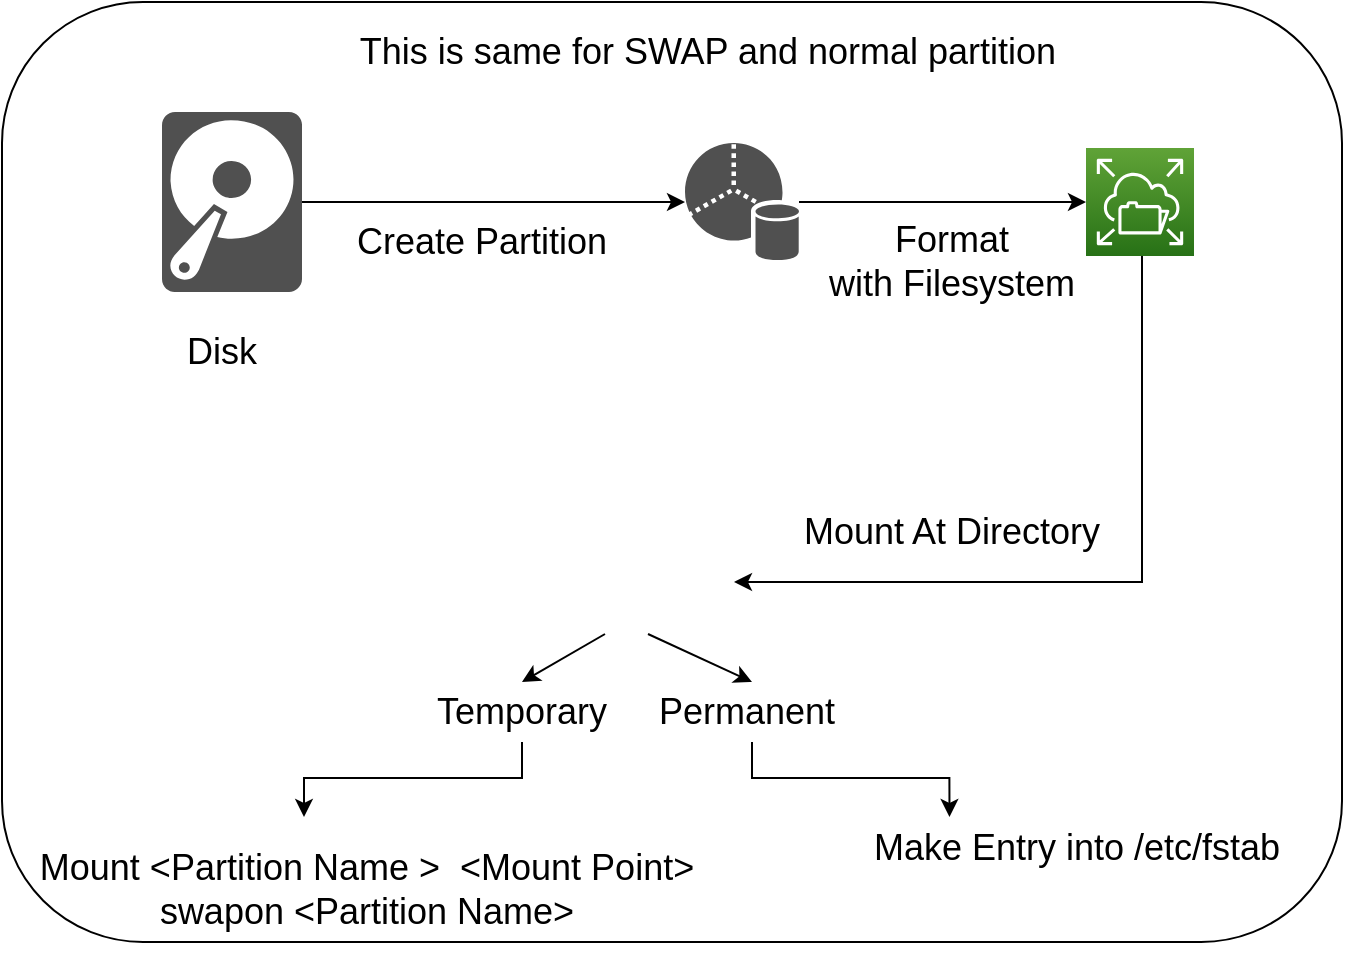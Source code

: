 <mxfile version="20.2.0" type="github" pages="5">
  <diagram id="EVU81i42gIE2PRELgSZP" name="Page-1">
    <mxGraphModel dx="1320" dy="516" grid="1" gridSize="10" guides="1" tooltips="1" connect="1" arrows="1" fold="1" page="1" pageScale="1" pageWidth="2336" pageHeight="1654" math="0" shadow="0">
      <root>
        <mxCell id="0" />
        <mxCell id="1" parent="0" />
        <mxCell id="AnX_v5GPL1VZFpe8ImGV-27" value="" style="rounded=1;whiteSpace=wrap;html=1;fontSize=18;" parent="1" vertex="1">
          <mxGeometry x="190" y="505" width="340" height="35" as="geometry" />
        </mxCell>
        <mxCell id="AnX_v5GPL1VZFpe8ImGV-1" value="" style="rounded=1;whiteSpace=wrap;html=1;" parent="1" vertex="1">
          <mxGeometry x="170" y="100" width="670" height="470" as="geometry" />
        </mxCell>
        <mxCell id="AnX_v5GPL1VZFpe8ImGV-6" style="edgeStyle=orthogonalEdgeStyle;rounded=0;orthogonalLoop=1;jettySize=auto;html=1;" parent="1" source="AnX_v5GPL1VZFpe8ImGV-3" target="AnX_v5GPL1VZFpe8ImGV-5" edge="1">
          <mxGeometry relative="1" as="geometry" />
        </mxCell>
        <mxCell id="AnX_v5GPL1VZFpe8ImGV-3" value="" style="sketch=0;pointerEvents=1;shadow=0;dashed=0;html=1;strokeColor=none;fillColor=#505050;labelPosition=center;verticalLabelPosition=bottom;verticalAlign=top;outlineConnect=0;align=center;shape=mxgraph.office.devices.hard_disk;" parent="1" vertex="1">
          <mxGeometry x="250" y="155" width="70" height="90" as="geometry" />
        </mxCell>
        <mxCell id="AnX_v5GPL1VZFpe8ImGV-4" value="&lt;font style=&quot;font-size: 18px;&quot;&gt;Disk&lt;/font&gt;" style="text;html=1;strokeColor=none;fillColor=none;align=center;verticalAlign=middle;whiteSpace=wrap;rounded=0;" parent="1" vertex="1">
          <mxGeometry x="250" y="260" width="60" height="30" as="geometry" />
        </mxCell>
        <mxCell id="AnX_v5GPL1VZFpe8ImGV-11" style="edgeStyle=orthogonalEdgeStyle;rounded=0;orthogonalLoop=1;jettySize=auto;html=1;fontSize=18;" parent="1" source="AnX_v5GPL1VZFpe8ImGV-5" target="AnX_v5GPL1VZFpe8ImGV-10" edge="1">
          <mxGeometry relative="1" as="geometry" />
        </mxCell>
        <mxCell id="AnX_v5GPL1VZFpe8ImGV-5" value="" style="sketch=0;shadow=0;dashed=0;html=1;strokeColor=none;fillColor=#505050;labelPosition=center;verticalLabelPosition=bottom;verticalAlign=top;outlineConnect=0;align=center;shape=mxgraph.office.databases.database_partition_3;" parent="1" vertex="1">
          <mxGeometry x="511.5" y="170.5" width="57" height="59" as="geometry" />
        </mxCell>
        <mxCell id="AnX_v5GPL1VZFpe8ImGV-18" style="edgeStyle=orthogonalEdgeStyle;rounded=0;orthogonalLoop=1;jettySize=auto;html=1;fontSize=18;" parent="1" source="AnX_v5GPL1VZFpe8ImGV-10" target="AnX_v5GPL1VZFpe8ImGV-17" edge="1">
          <mxGeometry relative="1" as="geometry">
            <Array as="points">
              <mxPoint x="740" y="390" />
            </Array>
          </mxGeometry>
        </mxCell>
        <mxCell id="AnX_v5GPL1VZFpe8ImGV-10" value="" style="sketch=0;points=[[0,0,0],[0.25,0,0],[0.5,0,0],[0.75,0,0],[1,0,0],[0,1,0],[0.25,1,0],[0.5,1,0],[0.75,1,0],[1,1,0],[0,0.25,0],[0,0.5,0],[0,0.75,0],[1,0.25,0],[1,0.5,0],[1,0.75,0]];outlineConnect=0;fontColor=#232F3E;gradientColor=#60A337;gradientDirection=north;fillColor=#277116;strokeColor=#ffffff;dashed=0;verticalLabelPosition=bottom;verticalAlign=top;align=center;html=1;fontSize=12;fontStyle=0;aspect=fixed;shape=mxgraph.aws4.resourceIcon;resIcon=mxgraph.aws4.elastic_file_system;" parent="1" vertex="1">
          <mxGeometry x="712" y="173" width="54" height="54" as="geometry" />
        </mxCell>
        <mxCell id="AnX_v5GPL1VZFpe8ImGV-12" value="&lt;font style=&quot;font-size: 18px;&quot;&gt;Format &lt;br&gt;with&amp;nbsp;&lt;/font&gt;&lt;span style=&quot;font-size: 18px;&quot;&gt;Filesystem&lt;/span&gt;" style="text;html=1;strokeColor=none;fillColor=none;align=center;verticalAlign=middle;whiteSpace=wrap;rounded=0;rotation=0;" parent="1" vertex="1">
          <mxGeometry x="580" y="210" width="130" height="40" as="geometry" />
        </mxCell>
        <mxCell id="AnX_v5GPL1VZFpe8ImGV-13" value="&lt;font style=&quot;font-size: 18px;&quot;&gt;Create Partition&lt;/font&gt;" style="text;html=1;strokeColor=none;fillColor=none;align=center;verticalAlign=middle;whiteSpace=wrap;rounded=0;" parent="1" vertex="1">
          <mxGeometry x="340" y="189.5" width="140" height="60.5" as="geometry" />
        </mxCell>
        <mxCell id="AnX_v5GPL1VZFpe8ImGV-17" value="" style="shape=image;html=1;verticalAlign=top;verticalLabelPosition=bottom;labelBackgroundColor=#ffffff;imageAspect=0;aspect=fixed;image=https://cdn2.iconfinder.com/data/icons/whcompare-isometric-web-hosting-servers/50/rack-mount-server-128.png;fontSize=18;" parent="1" vertex="1">
          <mxGeometry x="450" y="330" width="86" height="86" as="geometry" />
        </mxCell>
        <mxCell id="AnX_v5GPL1VZFpe8ImGV-20" value="&lt;font style=&quot;font-size: 18px;&quot;&gt;Mount At Directory&lt;/font&gt;" style="text;html=1;strokeColor=none;fillColor=none;align=center;verticalAlign=middle;whiteSpace=wrap;rounded=0;" parent="1" vertex="1">
          <mxGeometry x="557" y="350" width="176" height="30" as="geometry" />
        </mxCell>
        <mxCell id="AnX_v5GPL1VZFpe8ImGV-21" value="" style="endArrow=classic;html=1;rounded=0;fontSize=18;exitX=0.25;exitY=1;exitDx=0;exitDy=0;entryX=0.5;entryY=0;entryDx=0;entryDy=0;" parent="1" source="AnX_v5GPL1VZFpe8ImGV-17" target="AnX_v5GPL1VZFpe8ImGV-23" edge="1">
          <mxGeometry width="50" height="50" relative="1" as="geometry">
            <mxPoint x="340" y="490" as="sourcePoint" />
            <mxPoint x="400" y="440" as="targetPoint" />
          </mxGeometry>
        </mxCell>
        <mxCell id="AnX_v5GPL1VZFpe8ImGV-22" value="" style="endArrow=classic;html=1;rounded=0;fontSize=18;exitX=0.5;exitY=1;exitDx=0;exitDy=0;entryX=0.5;entryY=0;entryDx=0;entryDy=0;" parent="1" source="AnX_v5GPL1VZFpe8ImGV-17" target="AnX_v5GPL1VZFpe8ImGV-25" edge="1">
          <mxGeometry width="50" height="50" relative="1" as="geometry">
            <mxPoint x="540" y="470" as="sourcePoint" />
            <mxPoint x="580" y="420" as="targetPoint" />
          </mxGeometry>
        </mxCell>
        <mxCell id="AnX_v5GPL1VZFpe8ImGV-28" style="edgeStyle=orthogonalEdgeStyle;rounded=0;orthogonalLoop=1;jettySize=auto;html=1;fontSize=18;" parent="1" source="AnX_v5GPL1VZFpe8ImGV-23" target="AnX_v5GPL1VZFpe8ImGV-26" edge="1">
          <mxGeometry relative="1" as="geometry">
            <Array as="points">
              <mxPoint x="430" y="488" />
              <mxPoint x="321" y="488" />
            </Array>
          </mxGeometry>
        </mxCell>
        <mxCell id="AnX_v5GPL1VZFpe8ImGV-23" value="Temporary" style="text;html=1;strokeColor=none;fillColor=none;align=center;verticalAlign=middle;whiteSpace=wrap;rounded=0;fontSize=18;" parent="1" vertex="1">
          <mxGeometry x="360" y="440" width="140" height="30" as="geometry" />
        </mxCell>
        <mxCell id="AnX_v5GPL1VZFpe8ImGV-30" style="edgeStyle=orthogonalEdgeStyle;rounded=0;orthogonalLoop=1;jettySize=auto;html=1;entryX=0.25;entryY=0;entryDx=0;entryDy=0;fontSize=18;" parent="1" source="AnX_v5GPL1VZFpe8ImGV-25" target="AnX_v5GPL1VZFpe8ImGV-29" edge="1">
          <mxGeometry relative="1" as="geometry">
            <Array as="points">
              <mxPoint x="644" y="488" />
            </Array>
          </mxGeometry>
        </mxCell>
        <mxCell id="AnX_v5GPL1VZFpe8ImGV-25" value="Permanent&amp;nbsp;" style="text;html=1;strokeColor=none;fillColor=none;align=center;verticalAlign=middle;whiteSpace=wrap;rounded=0;fontSize=18;" parent="1" vertex="1">
          <mxGeometry x="500" y="440" width="90" height="30" as="geometry" />
        </mxCell>
        <mxCell id="AnX_v5GPL1VZFpe8ImGV-26" value="Mount &amp;lt;Partition Name &amp;gt;&amp;nbsp; &amp;lt;Mount Point&amp;gt;&lt;br&gt;swapon &amp;lt;Partition Name&amp;gt;" style="text;html=1;strokeColor=none;fillColor=none;align=center;verticalAlign=middle;whiteSpace=wrap;rounded=0;fontSize=18;" parent="1" vertex="1">
          <mxGeometry x="175" y="507.5" width="355" height="72.5" as="geometry" />
        </mxCell>
        <mxCell id="AnX_v5GPL1VZFpe8ImGV-29" value="Make Entry into /etc/fstab" style="text;html=1;strokeColor=none;fillColor=none;align=center;verticalAlign=middle;whiteSpace=wrap;rounded=0;fontSize=18;" parent="1" vertex="1">
          <mxGeometry x="580" y="507.5" width="255" height="30" as="geometry" />
        </mxCell>
        <mxCell id="CdIbYU2yJEn9IybxZBR8-1" value="This is same for SWAP and normal partition" style="text;html=1;strokeColor=none;fillColor=none;align=center;verticalAlign=middle;whiteSpace=wrap;rounded=0;fontSize=18;" parent="1" vertex="1">
          <mxGeometry x="313" y="110" width="420" height="30" as="geometry" />
        </mxCell>
      </root>
    </mxGraphModel>
  </diagram>
  <diagram id="h9toAw5A7moBohJLv-0q" name="ELB">
    <mxGraphModel dx="1108" dy="2136" grid="1" gridSize="10" guides="1" tooltips="1" connect="1" arrows="1" fold="1" page="1" pageScale="1" pageWidth="2336" pageHeight="1654" math="0" shadow="0">
      <root>
        <mxCell id="0" />
        <mxCell id="1" parent="0" />
        <mxCell id="OLs2Ah3NFqgqWYayta2k-46" style="edgeStyle=orthogonalEdgeStyle;rounded=0;orthogonalLoop=1;jettySize=auto;html=1;entryX=0;entryY=0.5;entryDx=0;entryDy=0;fontSize=24;" parent="1" source="OLs2Ah3NFqgqWYayta2k-36" edge="1">
          <mxGeometry relative="1" as="geometry">
            <mxPoint x="540" y="-168" as="targetPoint" />
          </mxGeometry>
        </mxCell>
        <mxCell id="OLs2Ah3NFqgqWYayta2k-36" value="" style="rounded=0;whiteSpace=wrap;html=1;fontSize=24;" parent="1" vertex="1">
          <mxGeometry x="60" y="-263" width="420" height="190" as="geometry" />
        </mxCell>
        <mxCell id="OLs2Ah3NFqgqWYayta2k-37" value="" style="outlineConnect=0;dashed=0;verticalLabelPosition=bottom;verticalAlign=top;align=center;html=1;shape=mxgraph.aws3.application_load_balancer;fillColor=#F58534;gradientColor=none;fontSize=24;" parent="1" vertex="1">
          <mxGeometry x="105" y="-204" width="69" height="72" as="geometry" />
        </mxCell>
        <mxCell id="OLs2Ah3NFqgqWYayta2k-42" value="" style="edgeStyle=orthogonalEdgeStyle;rounded=0;orthogonalLoop=1;jettySize=auto;html=1;fontSize=24;" parent="1" source="OLs2Ah3NFqgqWYayta2k-38" target="OLs2Ah3NFqgqWYayta2k-41" edge="1">
          <mxGeometry relative="1" as="geometry" />
        </mxCell>
        <mxCell id="OLs2Ah3NFqgqWYayta2k-38" value="&lt;b&gt;Frontend&lt;/b&gt;" style="rounded=1;whiteSpace=wrap;html=1;fontSize=24;" parent="1" vertex="1">
          <mxGeometry x="79.5" y="-234" width="120" height="30" as="geometry" />
        </mxCell>
        <mxCell id="OLs2Ah3NFqgqWYayta2k-44" style="edgeStyle=orthogonalEdgeStyle;rounded=0;orthogonalLoop=1;jettySize=auto;html=1;fontSize=24;" parent="1" source="OLs2Ah3NFqgqWYayta2k-39" target="OLs2Ah3NFqgqWYayta2k-43" edge="1">
          <mxGeometry relative="1" as="geometry" />
        </mxCell>
        <mxCell id="OLs2Ah3NFqgqWYayta2k-39" value="&lt;b&gt;Backend&lt;/b&gt;" style="rounded=1;whiteSpace=wrap;html=1;fontSize=24;" parent="1" vertex="1">
          <mxGeometry x="79.5" y="-132" width="120" height="30" as="geometry" />
        </mxCell>
        <mxCell id="OLs2Ah3NFqgqWYayta2k-41" value="Client Facing" style="text;html=1;strokeColor=none;fillColor=none;align=center;verticalAlign=middle;whiteSpace=wrap;rounded=0;fontSize=24;fontStyle=1" parent="1" vertex="1">
          <mxGeometry x="290" y="-234" width="200" height="30" as="geometry" />
        </mxCell>
        <mxCell id="OLs2Ah3NFqgqWYayta2k-43" value="&lt;b&gt;EC2-Facing&lt;/b&gt;" style="text;html=1;strokeColor=none;fillColor=none;align=center;verticalAlign=middle;whiteSpace=wrap;rounded=0;fontSize=24;" parent="1" vertex="1">
          <mxGeometry x="300" y="-132" width="200" height="30" as="geometry" />
        </mxCell>
        <mxCell id="OLs2Ah3NFqgqWYayta2k-45" value="Frontend is facing to the Internet and Backend is facing to EC2&lt;br&gt;&lt;br&gt;&lt;br&gt;" style="text;html=1;strokeColor=none;fillColor=none;spacing=5;spacingTop=-20;whiteSpace=wrap;overflow=hidden;rounded=0;fontSize=24;" parent="1" vertex="1">
          <mxGeometry x="540" y="-202.5" width="310" height="75" as="geometry" />
        </mxCell>
        <mxCell id="OLs2Ah3NFqgqWYayta2k-48" value="" style="rounded=0;whiteSpace=wrap;html=1;fontSize=24;" parent="1" vertex="1">
          <mxGeometry x="818" y="-350" width="700" height="390" as="geometry" />
        </mxCell>
        <mxCell id="OLs2Ah3NFqgqWYayta2k-52" style="edgeStyle=orthogonalEdgeStyle;rounded=0;orthogonalLoop=1;jettySize=auto;html=1;fontSize=24;" parent="1" source="OLs2Ah3NFqgqWYayta2k-49" target="OLs2Ah3NFqgqWYayta2k-50" edge="1">
          <mxGeometry relative="1" as="geometry" />
        </mxCell>
        <mxCell id="OLs2Ah3NFqgqWYayta2k-53" style="edgeStyle=orthogonalEdgeStyle;rounded=0;orthogonalLoop=1;jettySize=auto;html=1;fontSize=24;" parent="1" source="OLs2Ah3NFqgqWYayta2k-49" target="OLs2Ah3NFqgqWYayta2k-51" edge="1">
          <mxGeometry relative="1" as="geometry" />
        </mxCell>
        <mxCell id="OLs2Ah3NFqgqWYayta2k-49" value="" style="outlineConnect=0;dashed=0;verticalLabelPosition=bottom;verticalAlign=top;align=center;html=1;shape=mxgraph.aws3.application_load_balancer;fillColor=#F58534;gradientColor=none;fontSize=24;" parent="1" vertex="1">
          <mxGeometry x="978" y="-272" width="69" height="72" as="geometry" />
        </mxCell>
        <mxCell id="OLs2Ah3NFqgqWYayta2k-50" value="" style="outlineConnect=0;dashed=0;verticalLabelPosition=bottom;verticalAlign=top;align=center;html=1;shape=mxgraph.aws3.instance;fillColor=#F58534;gradientColor=none;fontSize=24;" parent="1" vertex="1">
          <mxGeometry x="898" y="-166" width="60" height="63" as="geometry" />
        </mxCell>
        <mxCell id="OLs2Ah3NFqgqWYayta2k-56" style="edgeStyle=orthogonalEdgeStyle;rounded=0;orthogonalLoop=1;jettySize=auto;html=1;entryX=0.75;entryY=1;entryDx=0;entryDy=0;fontSize=24;" parent="1" source="OLs2Ah3NFqgqWYayta2k-51" target="OLs2Ah3NFqgqWYayta2k-54" edge="1">
          <mxGeometry relative="1" as="geometry">
            <Array as="points">
              <mxPoint x="1157" y="-135" />
            </Array>
          </mxGeometry>
        </mxCell>
        <mxCell id="OLs2Ah3NFqgqWYayta2k-57" style="edgeStyle=orthogonalEdgeStyle;rounded=0;orthogonalLoop=1;jettySize=auto;html=1;fontSize=24;" parent="1" source="OLs2Ah3NFqgqWYayta2k-51" target="OLs2Ah3NFqgqWYayta2k-50" edge="1">
          <mxGeometry relative="1" as="geometry" />
        </mxCell>
        <mxCell id="OLs2Ah3NFqgqWYayta2k-58" style="edgeStyle=orthogonalEdgeStyle;rounded=0;orthogonalLoop=1;jettySize=auto;html=1;fontSize=24;" parent="1" source="OLs2Ah3NFqgqWYayta2k-51" target="OLs2Ah3NFqgqWYayta2k-49" edge="1">
          <mxGeometry relative="1" as="geometry">
            <Array as="points">
              <mxPoint x="1012" y="-150" />
            </Array>
          </mxGeometry>
        </mxCell>
        <mxCell id="OLs2Ah3NFqgqWYayta2k-51" value="" style="outlineConnect=0;dashed=0;verticalLabelPosition=bottom;verticalAlign=top;align=center;html=1;shape=mxgraph.aws3.instance;fillColor=#F58534;gradientColor=none;fontSize=24;" parent="1" vertex="1">
          <mxGeometry x="1058" y="-166" width="60" height="63" as="geometry" />
        </mxCell>
        <mxCell id="OLs2Ah3NFqgqWYayta2k-55" style="edgeStyle=orthogonalEdgeStyle;rounded=0;orthogonalLoop=1;jettySize=auto;html=1;entryX=0.5;entryY=0;entryDx=0;entryDy=0;entryPerimeter=0;fontSize=24;" parent="1" source="OLs2Ah3NFqgqWYayta2k-54" target="OLs2Ah3NFqgqWYayta2k-49" edge="1">
          <mxGeometry relative="1" as="geometry" />
        </mxCell>
        <mxCell id="OLs2Ah3NFqgqWYayta2k-54" value="" style="aspect=fixed;perimeter=ellipsePerimeter;html=1;align=center;shadow=0;dashed=0;spacingTop=3;image;image=img/lib/active_directory/internet_cloud.svg;fontSize=24;" parent="1" vertex="1">
          <mxGeometry x="1088" y="-350" width="95.24" height="60" as="geometry" />
        </mxCell>
        <mxCell id="OLs2Ah3NFqgqWYayta2k-59" value="LB-EC2-INTERNET(Public IP-SSH)" style="text;html=1;strokeColor=none;fillColor=none;align=center;verticalAlign=middle;whiteSpace=wrap;rounded=0;fontSize=24;" parent="1" vertex="1">
          <mxGeometry x="1168" y="-241" width="320" height="65" as="geometry" />
        </mxCell>
        <mxCell id="OLs2Ah3NFqgqWYayta2k-60" value="EC2-EC2 (Ping)" style="text;html=1;strokeColor=none;fillColor=none;align=center;verticalAlign=middle;whiteSpace=wrap;rounded=0;fontSize=24;" parent="1" vertex="1">
          <mxGeometry x="888" y="-103" width="260" height="30" as="geometry" />
        </mxCell>
        <mxCell id="OLs2Ah3NFqgqWYayta2k-61" value="" style="endArrow=classic;html=1;rounded=0;fontSize=24;exitX=0.5;exitY=1;exitDx=0;exitDy=0;" parent="1" source="OLs2Ah3NFqgqWYayta2k-62" edge="1">
          <mxGeometry width="50" height="50" relative="1" as="geometry">
            <mxPoint x="838" y="-190" as="sourcePoint" />
            <mxPoint x="1008" y="-170" as="targetPoint" />
          </mxGeometry>
        </mxCell>
        <mxCell id="OLs2Ah3NFqgqWYayta2k-62" value="www.server.com" style="text;html=1;strokeColor=none;fillColor=none;align=center;verticalAlign=middle;whiteSpace=wrap;rounded=0;fontSize=24;" parent="1" vertex="1">
          <mxGeometry x="848" y="-330" width="140" height="50" as="geometry" />
        </mxCell>
        <mxCell id="OLs2Ah3NFqgqWYayta2k-63" value="Load Balancer is not exclusive gateway for inbound and outbound of EC2 Only traffic coming from the ELB can go through ELB inbound and outbound" style="text;html=1;strokeColor=none;fillColor=none;align=center;verticalAlign=middle;whiteSpace=wrap;rounded=0;fontSize=24;" parent="1" vertex="1">
          <mxGeometry x="908" y="-30" width="560" height="30" as="geometry" />
        </mxCell>
        <mxCell id="OLs2Ah3NFqgqWYayta2k-64" value="1.1.1.1" style="text;html=1;strokeColor=none;fillColor=none;align=center;verticalAlign=middle;whiteSpace=wrap;rounded=0;fontSize=24;" parent="1" vertex="1">
          <mxGeometry x="1068" y="-147.5" width="40" height="30" as="geometry" />
        </mxCell>
        <mxCell id="OLs2Ah3NFqgqWYayta2k-65" value="&lt;b&gt;ssh&lt;/b&gt;" style="text;html=1;strokeColor=none;fillColor=none;align=center;verticalAlign=middle;whiteSpace=wrap;rounded=0;fontSize=24;" parent="1" vertex="1">
          <mxGeometry x="1158" y="-206" width="60" height="30" as="geometry" />
        </mxCell>
        <mxCell id="OLs2Ah3NFqgqWYayta2k-70" value="" style="rounded=1;whiteSpace=wrap;html=1;fontSize=24;" parent="1" vertex="1">
          <mxGeometry x="1560" y="-290" width="340" height="223.5" as="geometry" />
        </mxCell>
        <mxCell id="OLs2Ah3NFqgqWYayta2k-71" value="" style="outlineConnect=0;dashed=0;verticalLabelPosition=bottom;verticalAlign=top;align=center;html=1;shape=mxgraph.aws3.application_load_balancer;fillColor=#F58534;gradientColor=none;fontSize=24;" parent="1" vertex="1">
          <mxGeometry x="1695.5" y="-214.5" width="69" height="72" as="geometry" />
        </mxCell>
        <mxCell id="OLs2Ah3NFqgqWYayta2k-72" value="&lt;b style=&quot;&quot;&gt;&lt;font style=&quot;font-size: 24px;&quot;&gt;Listener&lt;/font&gt;&lt;/b&gt;" style="rounded=1;whiteSpace=wrap;html=1;" parent="1" vertex="1">
          <mxGeometry x="1560" y="-244.5" width="340" height="30" as="geometry" />
        </mxCell>
        <mxCell id="OLs2Ah3NFqgqWYayta2k-73" value="It is a process which listen for a connection request.&lt;br&gt;Its hear request from the internet and then ELB decide what to do it with it.&lt;br&gt;You open a port on this your ELB accept traffic." style="text;html=1;strokeColor=none;fillColor=none;align=left;verticalAlign=middle;whiteSpace=wrap;rounded=0;fontSize=24;" parent="1" vertex="1">
          <mxGeometry x="1920" y="-298" width="400" height="260" as="geometry" />
        </mxCell>
        <mxCell id="OLs2Ah3NFqgqWYayta2k-74" value="&lt;b style=&quot;&quot;&gt;&lt;font style=&quot;font-size: 24px;&quot;&gt;Listener&lt;/font&gt;&lt;/b&gt;" style="rounded=1;whiteSpace=wrap;html=1;" parent="1" vertex="1">
          <mxGeometry x="1560" y="-142.5" width="340" height="30" as="geometry" />
        </mxCell>
        <mxCell id="OLs2Ah3NFqgqWYayta2k-75" value="Used to communicate with EC2&lt;br&gt;" style="text;html=1;strokeColor=none;fillColor=none;align=center;verticalAlign=middle;whiteSpace=wrap;rounded=0;fontSize=24;" parent="1" vertex="1">
          <mxGeometry x="1525" y="-112.5" width="410" height="31" as="geometry" />
        </mxCell>
        <mxCell id="OLs2Ah3NFqgqWYayta2k-76" value="" style="rounded=0;whiteSpace=wrap;html=1;fontSize=24;" parent="1" vertex="1">
          <mxGeometry x="58" y="120" width="410" height="230" as="geometry" />
        </mxCell>
        <mxCell id="OLs2Ah3NFqgqWYayta2k-81" style="edgeStyle=orthogonalEdgeStyle;rounded=0;orthogonalLoop=1;jettySize=auto;html=1;entryX=0.5;entryY=0;entryDx=0;entryDy=0;entryPerimeter=0;fontSize=24;" parent="1" source="OLs2Ah3NFqgqWYayta2k-77" target="OLs2Ah3NFqgqWYayta2k-78" edge="1">
          <mxGeometry relative="1" as="geometry" />
        </mxCell>
        <mxCell id="OLs2Ah3NFqgqWYayta2k-82" style="edgeStyle=orthogonalEdgeStyle;rounded=0;orthogonalLoop=1;jettySize=auto;html=1;fontSize=24;" parent="1" source="OLs2Ah3NFqgqWYayta2k-77" target="OLs2Ah3NFqgqWYayta2k-80" edge="1">
          <mxGeometry relative="1" as="geometry" />
        </mxCell>
        <mxCell id="OLs2Ah3NFqgqWYayta2k-77" value="" style="outlineConnect=0;dashed=0;verticalLabelPosition=bottom;verticalAlign=top;align=center;html=1;shape=mxgraph.aws3.application_load_balancer;fillColor=#F58534;gradientColor=none;fontSize=24;" parent="1" vertex="1">
          <mxGeometry x="228" y="128" width="69" height="72" as="geometry" />
        </mxCell>
        <mxCell id="OLs2Ah3NFqgqWYayta2k-78" value="EC2" style="outlineConnect=0;dashed=0;verticalLabelPosition=bottom;verticalAlign=top;align=center;html=1;shape=mxgraph.aws3.instance;fillColor=#F58534;gradientColor=none;fontSize=24;" parent="1" vertex="1">
          <mxGeometry x="128" y="250" width="60" height="63" as="geometry" />
        </mxCell>
        <mxCell id="OLs2Ah3NFqgqWYayta2k-80" value="EC2" style="outlineConnect=0;dashed=0;verticalLabelPosition=bottom;verticalAlign=top;align=center;html=1;shape=mxgraph.aws3.instance;fillColor=#F58534;gradientColor=none;fontSize=24;" parent="1" vertex="1">
          <mxGeometry x="318" y="250" width="60" height="63" as="geometry" />
        </mxCell>
        <mxCell id="OLs2Ah3NFqgqWYayta2k-83" value="" style="sketch=0;pointerEvents=1;shadow=0;dashed=0;html=1;strokeColor=none;labelPosition=center;verticalLabelPosition=bottom;verticalAlign=top;align=center;fillColor=#505050;shape=mxgraph.mscae.intune.device_health;fontSize=24;" parent="1" vertex="1">
          <mxGeometry x="98" y="190" width="50" height="31" as="geometry" />
        </mxCell>
        <mxCell id="OLs2Ah3NFqgqWYayta2k-84" value="" style="sketch=0;pointerEvents=1;shadow=0;dashed=0;html=1;strokeColor=none;labelPosition=center;verticalLabelPosition=bottom;verticalAlign=top;align=center;fillColor=#505050;shape=mxgraph.mscae.intune.device_health;fontSize=24;" parent="1" vertex="1">
          <mxGeometry x="358" y="200" width="50" height="31" as="geometry" />
        </mxCell>
        <mxCell id="OLs2Ah3NFqgqWYayta2k-86" value="&lt;font style=&quot;font-size: 48px;&quot;&gt;&lt;b&gt;Health Check&lt;/b&gt;&lt;/font&gt;&lt;br&gt;&lt;br&gt;ELB send health check message to the EC2 instance at regulars interval to know status of the EC2 instance if EC2 instance will not response then it registered as an unhealthy and if it response then it registered as a healthy and it ensure that it only forward traffic to the healthy instances.&amp;nbsp;&lt;br&gt;&lt;br&gt;Healthy -&amp;gt; In service status&lt;br&gt;Unhealthy -&amp;gt; Out of service&lt;br&gt;&lt;br&gt;Healthy Threshold&amp;nbsp; -&amp;gt; 2&lt;br&gt;unhealthy Threshold -&amp;gt; 3&lt;br&gt;Time out&amp;nbsp; -&amp;gt; 5 sec&lt;br&gt;Interval -&amp;gt; 30 sec&lt;br&gt;Success Code -&amp;gt; 200&lt;br&gt;&lt;br&gt;LB send health check message to the EC2 at every 30 sec and it wait for 5 second which is time out&amp;nbsp; for response and if it does not get then it send again as per healthy threshold count it now it does not got then declared as a unhealthy.&amp;nbsp;" style="text;html=1;spacing=5;spacingTop=-20;whiteSpace=wrap;overflow=hidden;rounded=0;fontSize=24;" parent="1" vertex="1">
          <mxGeometry x="490" y="90" width="1750" height="450" as="geometry" />
        </mxCell>
        <mxCell id="OLs2Ah3NFqgqWYayta2k-87" value="ELB charged per hour&amp;nbsp;&lt;br&gt;Each&amp;nbsp; ELB name must be unique in AWS account.&lt;br&gt;&amp;nbsp;If you want to balance load among different EC2 then they all should be in same region and can be in different availability zone&amp;nbsp;&lt;br&gt;&lt;br&gt;If you want to balance load between two regions then Route 3 can do this&amp;nbsp;" style="rounded=1;whiteSpace=wrap;html=1;fontSize=24;" parent="1" vertex="1">
          <mxGeometry x="385.5" y="-730" width="1405" height="240" as="geometry" />
        </mxCell>
        <mxCell id="OLs2Ah3NFqgqWYayta2k-93" value="" style="rounded=1;whiteSpace=wrap;html=1;fontSize=24;" parent="1" vertex="1">
          <mxGeometry x="385.5" y="580" width="810" height="400" as="geometry" />
        </mxCell>
        <mxCell id="OLs2Ah3NFqgqWYayta2k-94" value="" style="rounded=1;whiteSpace=wrap;html=1;fontSize=24;" parent="1" vertex="1">
          <mxGeometry x="385.5" y="720" width="361" height="260" as="geometry" />
        </mxCell>
        <mxCell id="OLs2Ah3NFqgqWYayta2k-95" value="" style="rounded=1;whiteSpace=wrap;html=1;fontSize=24;" parent="1" vertex="1">
          <mxGeometry x="834.5" y="720" width="361" height="260" as="geometry" />
        </mxCell>
        <mxCell id="OLs2Ah3NFqgqWYayta2k-106" style="edgeStyle=orthogonalEdgeStyle;rounded=0;orthogonalLoop=1;jettySize=auto;html=1;fontSize=24;" parent="1" source="OLs2Ah3NFqgqWYayta2k-96" target="OLs2Ah3NFqgqWYayta2k-94" edge="1">
          <mxGeometry relative="1" as="geometry">
            <Array as="points">
              <mxPoint x="566.5" y="626" />
            </Array>
          </mxGeometry>
        </mxCell>
        <mxCell id="OLs2Ah3NFqgqWYayta2k-107" style="edgeStyle=orthogonalEdgeStyle;rounded=0;orthogonalLoop=1;jettySize=auto;html=1;fontSize=24;" parent="1" source="OLs2Ah3NFqgqWYayta2k-96" target="OLs2Ah3NFqgqWYayta2k-95" edge="1">
          <mxGeometry relative="1" as="geometry" />
        </mxCell>
        <mxCell id="OLs2Ah3NFqgqWYayta2k-96" value="" style="outlineConnect=0;dashed=0;verticalLabelPosition=bottom;verticalAlign=top;align=center;html=1;shape=mxgraph.aws3.application_load_balancer;fillColor=#F58534;gradientColor=none;fontSize=24;" parent="1" vertex="1">
          <mxGeometry x="757" y="590" width="69" height="72" as="geometry" />
        </mxCell>
        <mxCell id="OLs2Ah3NFqgqWYayta2k-97" value="EC2" style="outlineConnect=0;dashed=0;verticalLabelPosition=bottom;verticalAlign=top;align=center;html=1;shape=mxgraph.aws3.instance;fillColor=#F58534;gradientColor=none;fontSize=24;" parent="1" vertex="1">
          <mxGeometry x="436.5" y="760" width="60" height="63" as="geometry" />
        </mxCell>
        <mxCell id="OLs2Ah3NFqgqWYayta2k-98" value="EC2" style="outlineConnect=0;dashed=0;verticalLabelPosition=bottom;verticalAlign=top;align=center;html=1;shape=mxgraph.aws3.instance;fillColor=#F58534;gradientColor=none;fontSize=24;" parent="1" vertex="1">
          <mxGeometry x="546.5" y="760" width="60" height="63" as="geometry" />
        </mxCell>
        <mxCell id="OLs2Ah3NFqgqWYayta2k-99" value="EC2" style="outlineConnect=0;dashed=0;verticalLabelPosition=bottom;verticalAlign=top;align=center;html=1;shape=mxgraph.aws3.instance;fillColor=#F58534;gradientColor=none;fontSize=24;" parent="1" vertex="1">
          <mxGeometry x="564.5" y="880" width="60" height="63" as="geometry" />
        </mxCell>
        <mxCell id="OLs2Ah3NFqgqWYayta2k-100" value="EC2" style="outlineConnect=0;dashed=0;verticalLabelPosition=bottom;verticalAlign=top;align=center;html=1;shape=mxgraph.aws3.instance;fillColor=#F58534;gradientColor=none;fontSize=24;" parent="1" vertex="1">
          <mxGeometry x="449.5" y="880" width="60" height="63" as="geometry" />
        </mxCell>
        <mxCell id="OLs2Ah3NFqgqWYayta2k-102" value="EC2" style="outlineConnect=0;dashed=0;verticalLabelPosition=bottom;verticalAlign=top;align=center;html=1;shape=mxgraph.aws3.instance;fillColor=#F58534;gradientColor=none;fontSize=24;" parent="1" vertex="1">
          <mxGeometry x="636.5" y="810" width="60" height="63" as="geometry" />
        </mxCell>
        <mxCell id="OLs2Ah3NFqgqWYayta2k-103" value="EC2" style="outlineConnect=0;dashed=0;verticalLabelPosition=bottom;verticalAlign=top;align=center;html=1;shape=mxgraph.aws3.instance;fillColor=#F58534;gradientColor=none;fontSize=24;" parent="1" vertex="1">
          <mxGeometry x="866.5" y="760" width="60" height="63" as="geometry" />
        </mxCell>
        <mxCell id="OLs2Ah3NFqgqWYayta2k-104" value="EC2" style="outlineConnect=0;dashed=0;verticalLabelPosition=bottom;verticalAlign=top;align=center;html=1;shape=mxgraph.aws3.instance;fillColor=#F58534;gradientColor=none;fontSize=24;" parent="1" vertex="1">
          <mxGeometry x="1079" y="790" width="60" height="63" as="geometry" />
        </mxCell>
        <mxCell id="OLs2Ah3NFqgqWYayta2k-105" value="EC2" style="outlineConnect=0;dashed=0;verticalLabelPosition=bottom;verticalAlign=top;align=center;html=1;shape=mxgraph.aws3.instance;fillColor=#F58534;gradientColor=none;fontSize=24;" parent="1" vertex="1">
          <mxGeometry x="956.5" y="853" width="60" height="63" as="geometry" />
        </mxCell>
        <mxCell id="OLs2Ah3NFqgqWYayta2k-109" value="&lt;h1&gt;Cross Zone Load Balancing&amp;nbsp;&lt;/h1&gt;&lt;div&gt;By default the ELB send equal amount of traffic into the AZ&#39;s. Means if it got 10 request then it forward&amp;nbsp; request in one AZ and 5 in another. But if you enable cross zone load balancing then it will forward traffic based on ec2 instances you have registered so all EC2 instaces will get same chunk of traffic See in example&lt;/div&gt;" style="text;html=1;strokeColor=none;fillColor=none;spacing=5;spacingTop=-20;whiteSpace=wrap;overflow=hidden;rounded=0;fontSize=24;" parent="1" vertex="1">
          <mxGeometry x="1204.5" y="616.5" width="930" height="350" as="geometry" />
        </mxCell>
      </root>
    </mxGraphModel>
  </diagram>
  <diagram id="vcwff1NBMoygn-uEkzUk" name="VPC">
    <mxGraphModel dx="3444" dy="482" grid="1" gridSize="10" guides="1" tooltips="1" connect="1" arrows="1" fold="1" page="1" pageScale="1" pageWidth="2336" pageHeight="1654" math="0" shadow="0">
      <root>
        <mxCell id="0" />
        <mxCell id="1" parent="0" />
        <mxCell id="2H13CWVJURTRCU47buPD-1" value="" style="rounded=1;whiteSpace=wrap;html=1;" parent="1" vertex="1">
          <mxGeometry x="120" y="130" width="710" height="320" as="geometry" />
        </mxCell>
        <mxCell id="2H13CWVJURTRCU47buPD-2" value="Public subnet" style="points=[[0,0],[0.25,0],[0.5,0],[0.75,0],[1,0],[1,0.25],[1,0.5],[1,0.75],[1,1],[0.75,1],[0.5,1],[0.25,1],[0,1],[0,0.75],[0,0.5],[0,0.25]];outlineConnect=0;gradientColor=none;html=1;whiteSpace=wrap;fontSize=12;fontStyle=0;container=1;pointerEvents=0;collapsible=0;recursiveResize=0;shape=mxgraph.aws4.group;grIcon=mxgraph.aws4.group_security_group;grStroke=0;strokeColor=#248814;fillColor=#E9F3E6;verticalAlign=top;align=left;spacingLeft=30;fontColor=#248814;dashed=0;" parent="1" vertex="1">
          <mxGeometry x="330" y="190" width="150" height="230" as="geometry" />
        </mxCell>
        <mxCell id="CMrajLIuqtsZnCrDglMd-1" value="" style="outlineConnect=0;dashed=0;verticalLabelPosition=bottom;verticalAlign=top;align=center;html=1;shape=mxgraph.aws3.instance;fillColor=#F58534;gradientColor=none;" parent="2H13CWVJURTRCU47buPD-2" vertex="1">
          <mxGeometry x="52.5" y="110" width="45" height="50" as="geometry" />
        </mxCell>
        <mxCell id="CMrajLIuqtsZnCrDglMd-2" value="" style="outlineConnect=0;dashed=0;verticalLabelPosition=bottom;verticalAlign=top;align=center;html=1;shape=mxgraph.aws3.instance;fillColor=#F58534;gradientColor=none;" parent="2H13CWVJURTRCU47buPD-2" vertex="1">
          <mxGeometry x="52.5" y="170" width="45" height="50" as="geometry" />
        </mxCell>
        <mxCell id="2H13CWVJURTRCU47buPD-3" value="Private subnet" style="points=[[0,0],[0.25,0],[0.5,0],[0.75,0],[1,0],[1,0.25],[1,0.5],[1,0.75],[1,1],[0.75,1],[0.5,1],[0.25,1],[0,1],[0,0.75],[0,0.5],[0,0.25]];outlineConnect=0;gradientColor=none;html=1;whiteSpace=wrap;fontSize=12;fontStyle=0;container=1;pointerEvents=0;collapsible=0;recursiveResize=0;shape=mxgraph.aws4.group;grIcon=mxgraph.aws4.group_security_group;grStroke=0;strokeColor=#147EBA;fillColor=#E6F2F8;verticalAlign=top;align=left;spacingLeft=30;fontColor=#147EBA;dashed=0;" parent="1" vertex="1">
          <mxGeometry x="570" y="190" width="150" height="230" as="geometry" />
        </mxCell>
        <mxCell id="CMrajLIuqtsZnCrDglMd-7" style="edgeStyle=orthogonalEdgeStyle;rounded=0;orthogonalLoop=1;jettySize=auto;html=1;" parent="1" source="2H13CWVJURTRCU47buPD-4" target="2H13CWVJURTRCU47buPD-10" edge="1">
          <mxGeometry relative="1" as="geometry">
            <Array as="points">
              <mxPoint x="160" y="300" />
            </Array>
          </mxGeometry>
        </mxCell>
        <mxCell id="2H13CWVJURTRCU47buPD-4" value="" style="outlineConnect=0;dashed=0;verticalLabelPosition=bottom;verticalAlign=top;align=center;html=1;shape=mxgraph.aws3.internet_gateway;fillColor=#F58534;gradientColor=none;" parent="1" vertex="1">
          <mxGeometry x="90" y="270" width="60" height="60" as="geometry" />
        </mxCell>
        <mxCell id="2H13CWVJURTRCU47buPD-7" style="edgeStyle=orthogonalEdgeStyle;rounded=0;orthogonalLoop=1;jettySize=auto;html=1;" parent="1" source="2H13CWVJURTRCU47buPD-5" target="2H13CWVJURTRCU47buPD-6" edge="1">
          <mxGeometry relative="1" as="geometry" />
        </mxCell>
        <mxCell id="2H13CWVJURTRCU47buPD-5" value="Actor" style="shape=umlActor;verticalLabelPosition=bottom;verticalAlign=top;html=1;outlineConnect=0;" parent="1" vertex="1">
          <mxGeometry x="-140" y="200" width="30" height="60" as="geometry" />
        </mxCell>
        <mxCell id="2H13CWVJURTRCU47buPD-8" style="edgeStyle=orthogonalEdgeStyle;rounded=0;orthogonalLoop=1;jettySize=auto;html=1;" parent="1" source="2H13CWVJURTRCU47buPD-6" target="2H13CWVJURTRCU47buPD-4" edge="1">
          <mxGeometry relative="1" as="geometry" />
        </mxCell>
        <mxCell id="2H13CWVJURTRCU47buPD-6" value="" style="aspect=fixed;html=1;points=[];align=center;image;fontSize=12;image=img/lib/azure2/networking/DNS_Zones.svg;" parent="1" vertex="1">
          <mxGeometry x="-90" y="268" width="64" height="64" as="geometry" />
        </mxCell>
        <mxCell id="CMrajLIuqtsZnCrDglMd-10" style="edgeStyle=orthogonalEdgeStyle;rounded=0;orthogonalLoop=1;jettySize=auto;html=1;" parent="1" source="2H13CWVJURTRCU47buPD-10" edge="1">
          <mxGeometry relative="1" as="geometry">
            <mxPoint x="330" y="290" as="targetPoint" />
            <Array as="points">
              <mxPoint x="316" y="405" />
              <mxPoint x="316" y="290" />
              <mxPoint x="330" y="290" />
            </Array>
          </mxGeometry>
        </mxCell>
        <mxCell id="2H13CWVJURTRCU47buPD-10" value="Main Route Table&amp;nbsp;&lt;br&gt;10.10.0.0/16 local&lt;br&gt;" style="rounded=1;whiteSpace=wrap;html=1;" parent="1" vertex="1">
          <mxGeometry x="120" y="370" width="130" height="40" as="geometry" />
        </mxCell>
        <mxCell id="CMrajLIuqtsZnCrDglMd-3" value="" style="outlineConnect=0;dashed=0;verticalLabelPosition=bottom;verticalAlign=top;align=center;html=1;shape=mxgraph.aws3.instance;fillColor=#F58534;gradientColor=none;" parent="1" vertex="1">
          <mxGeometry x="382.5" y="230" width="45" height="50" as="geometry" />
        </mxCell>
        <mxCell id="CMrajLIuqtsZnCrDglMd-4" value="" style="outlineConnect=0;dashed=0;verticalLabelPosition=bottom;verticalAlign=top;align=center;html=1;shape=mxgraph.aws3.instance;fillColor=#F58534;gradientColor=none;" parent="1" vertex="1">
          <mxGeometry x="622.5" y="300" width="45" height="50" as="geometry" />
        </mxCell>
        <mxCell id="CMrajLIuqtsZnCrDglMd-5" value="" style="outlineConnect=0;dashed=0;verticalLabelPosition=bottom;verticalAlign=top;align=center;html=1;shape=mxgraph.aws3.instance;fillColor=#F58534;gradientColor=none;" parent="1" vertex="1">
          <mxGeometry x="622.5" y="360" width="45" height="50" as="geometry" />
        </mxCell>
        <mxCell id="CMrajLIuqtsZnCrDglMd-6" value="" style="outlineConnect=0;dashed=0;verticalLabelPosition=bottom;verticalAlign=top;align=center;html=1;shape=mxgraph.aws3.instance;fillColor=#F58534;gradientColor=none;" parent="1" vertex="1">
          <mxGeometry x="622.5" y="230" width="45" height="50" as="geometry" />
        </mxCell>
        <mxCell id="CMrajLIuqtsZnCrDglMd-12" style="edgeStyle=orthogonalEdgeStyle;rounded=0;orthogonalLoop=1;jettySize=auto;html=1;" parent="1" source="CMrajLIuqtsZnCrDglMd-11" target="2H13CWVJURTRCU47buPD-3" edge="1">
          <mxGeometry relative="1" as="geometry">
            <mxPoint x="590" y="310" as="targetPoint" />
            <Array as="points" />
          </mxGeometry>
        </mxCell>
        <mxCell id="CMrajLIuqtsZnCrDglMd-11" value="" style="outlineConnect=0;dashed=0;verticalLabelPosition=bottom;verticalAlign=top;align=center;html=1;shape=mxgraph.aws3.vpc_nat_gateway;fillColor=#F58534;gradientColor=none;" parent="1" vertex="1">
          <mxGeometry x="460" y="270" width="50" height="50" as="geometry" />
        </mxCell>
        <mxCell id="CMrajLIuqtsZnCrDglMd-13" value="PUB_Route&lt;br&gt;10.10.0.0/16 local&lt;br&gt;0.0.0.0/0 IG" style="rounded=1;whiteSpace=wrap;html=1;" parent="1" vertex="1">
          <mxGeometry x="340" y="140" width="130" height="50" as="geometry" />
        </mxCell>
        <mxCell id="CMrajLIuqtsZnCrDglMd-14" value="PRI_Route&lt;br&gt;10.10.0.0/16 local" style="rounded=1;whiteSpace=wrap;html=1;" parent="1" vertex="1">
          <mxGeometry x="580" y="140" width="130" height="50" as="geometry" />
        </mxCell>
        <mxCell id="ynveXuBkzAtvlepxt9RZ-1" value="If you have two VPC and you want to enable VPC peering between them then you use VPC peering&lt;br&gt;&lt;br&gt;Your VPC should not be in same region.&lt;br&gt;&lt;br&gt;Also you must have different CIDR block range in both the VPC&lt;br&gt;&lt;br&gt;Only one VPC peering is acceptable between two VPC you cant create redundant link.&lt;br&gt;&lt;br&gt;Also peering connection are transitive means if you have A , B ,C VPC and a is connected with b and b is connected c then A and B can not communicate directly.&amp;nbsp;&lt;br&gt;&lt;br&gt;You do not need Internet gateway as well as NAT gateway. Once you created peering you can ping of access recourses created in other VPC trough private IP" style="rounded=1;whiteSpace=wrap;html=1;" vertex="1" parent="1">
          <mxGeometry x="-10" y="690" width="520" height="250" as="geometry" />
        </mxCell>
        <mxCell id="ynveXuBkzAtvlepxt9RZ-5" style="edgeStyle=orthogonalEdgeStyle;rounded=0;orthogonalLoop=1;jettySize=auto;html=1;entryX=0;entryY=0.5;entryDx=0;entryDy=0;" edge="1" parent="1" source="ynveXuBkzAtvlepxt9RZ-2" target="ynveXuBkzAtvlepxt9RZ-3">
          <mxGeometry relative="1" as="geometry">
            <Array as="points">
              <mxPoint x="75" y="1000" />
            </Array>
          </mxGeometry>
        </mxCell>
        <mxCell id="ynveXuBkzAtvlepxt9RZ-7" style="edgeStyle=orthogonalEdgeStyle;rounded=0;orthogonalLoop=1;jettySize=auto;html=1;" edge="1" parent="1" source="ynveXuBkzAtvlepxt9RZ-2" target="ynveXuBkzAtvlepxt9RZ-4">
          <mxGeometry relative="1" as="geometry" />
        </mxCell>
        <mxCell id="ynveXuBkzAtvlepxt9RZ-2" value="VPC A" style="rounded=1;whiteSpace=wrap;html=1;" vertex="1" parent="1">
          <mxGeometry x="5" y="1050" width="120" height="80" as="geometry" />
        </mxCell>
        <mxCell id="ynveXuBkzAtvlepxt9RZ-6" style="edgeStyle=orthogonalEdgeStyle;rounded=0;orthogonalLoop=1;jettySize=auto;html=1;entryX=0.5;entryY=0;entryDx=0;entryDy=0;" edge="1" parent="1" source="ynveXuBkzAtvlepxt9RZ-3" target="ynveXuBkzAtvlepxt9RZ-4">
          <mxGeometry relative="1" as="geometry" />
        </mxCell>
        <mxCell id="ynveXuBkzAtvlepxt9RZ-3" value="VPC B" style="rounded=1;whiteSpace=wrap;html=1;" vertex="1" parent="1">
          <mxGeometry x="195" y="970" width="120" height="60" as="geometry" />
        </mxCell>
        <mxCell id="ynveXuBkzAtvlepxt9RZ-4" value="VPC C" style="rounded=1;whiteSpace=wrap;html=1;" vertex="1" parent="1">
          <mxGeometry x="395" y="1050" width="120" height="80" as="geometry" />
        </mxCell>
        <mxCell id="ynveXuBkzAtvlepxt9RZ-8" value="A to C direct connection is not working&amp;nbsp;" style="text;html=1;strokeColor=none;fillColor=none;align=center;verticalAlign=middle;whiteSpace=wrap;rounded=0;" vertex="1" parent="1">
          <mxGeometry x="170" y="1100" width="180" height="30" as="geometry" />
        </mxCell>
        <mxCell id="ynveXuBkzAtvlepxt9RZ-12" style="edgeStyle=orthogonalEdgeStyle;rounded=0;orthogonalLoop=1;jettySize=auto;html=1;" edge="1" parent="1" source="ynveXuBkzAtvlepxt9RZ-9" target="ynveXuBkzAtvlepxt9RZ-11">
          <mxGeometry relative="1" as="geometry" />
        </mxCell>
        <mxCell id="ynveXuBkzAtvlepxt9RZ-9" value="VPC A" style="rounded=1;whiteSpace=wrap;html=1;" vertex="1" parent="1">
          <mxGeometry x="-93.75" y="536" width="120" height="60" as="geometry" />
        </mxCell>
        <mxCell id="ynveXuBkzAtvlepxt9RZ-13" style="edgeStyle=orthogonalEdgeStyle;rounded=0;orthogonalLoop=1;jettySize=auto;html=1;" edge="1" parent="1" source="ynveXuBkzAtvlepxt9RZ-10" target="ynveXuBkzAtvlepxt9RZ-11">
          <mxGeometry relative="1" as="geometry" />
        </mxCell>
        <mxCell id="ynveXuBkzAtvlepxt9RZ-10" value="VPC B" style="rounded=1;whiteSpace=wrap;html=1;" vertex="1" parent="1">
          <mxGeometry x="483.75" y="536" width="120" height="60" as="geometry" />
        </mxCell>
        <mxCell id="ynveXuBkzAtvlepxt9RZ-11" value="" style="outlineConnect=0;dashed=0;verticalLabelPosition=bottom;verticalAlign=top;align=center;html=1;shape=mxgraph.aws3.vpc_peering;fillColor=#F58534;gradientColor=none;" vertex="1" parent="1">
          <mxGeometry x="216.25" y="530" width="69" height="72" as="geometry" />
        </mxCell>
        <mxCell id="ynveXuBkzAtvlepxt9RZ-15" value="When you connect&amp;nbsp; one VPC with other VPC then it call VPC peering&amp;nbsp;" style="rounded=1;whiteSpace=wrap;html=1;" vertex="1" parent="1">
          <mxGeometry x="50" y="602" width="410" height="60" as="geometry" />
        </mxCell>
        <mxCell id="ynveXuBkzAtvlepxt9RZ-18" value="One VPC is your Accepter and another VPC is requester&lt;br&gt;&lt;br&gt;Once your connection set up&amp;nbsp; now you need to modify route table&lt;br&gt;and add peering connection route in the VPC routing table&amp;nbsp;&lt;br&gt;&lt;br&gt;take note of both VPC ID&lt;br&gt;&lt;br&gt;Go in VPC peering -&amp;gt; Create VPC peering -&amp;gt; Give Name -&amp;gt; Select any one VPC as a requester&lt;br&gt;&lt;br&gt;Select another VPC location -&amp;gt; Select account in which another VPC is lying. it is in same account or in different account -&amp;gt; Select the region it is in same region or in different region&amp;nbsp;&lt;br&gt;&lt;br&gt;Give VPC id of the accepter.&lt;br&gt;&lt;br&gt;Now create VPC peering&amp;nbsp;" style="rounded=1;whiteSpace=wrap;html=1;" vertex="1" parent="1">
          <mxGeometry x="-83.75" y="1460" width="390" height="290" as="geometry" />
        </mxCell>
        <mxCell id="ynveXuBkzAtvlepxt9RZ-19" style="edgeStyle=orthogonalEdgeStyle;rounded=0;orthogonalLoop=1;jettySize=auto;html=1;" edge="1" parent="1" source="ynveXuBkzAtvlepxt9RZ-20" target="ynveXuBkzAtvlepxt9RZ-23">
          <mxGeometry relative="1" as="geometry" />
        </mxCell>
        <mxCell id="ynveXuBkzAtvlepxt9RZ-20" value="VPC A" style="rounded=1;whiteSpace=wrap;html=1;" vertex="1" parent="1">
          <mxGeometry x="-83.75" y="1356" width="120" height="60" as="geometry" />
        </mxCell>
        <mxCell id="ynveXuBkzAtvlepxt9RZ-21" style="edgeStyle=orthogonalEdgeStyle;rounded=0;orthogonalLoop=1;jettySize=auto;html=1;" edge="1" parent="1" source="ynveXuBkzAtvlepxt9RZ-22" target="ynveXuBkzAtvlepxt9RZ-23">
          <mxGeometry relative="1" as="geometry" />
        </mxCell>
        <mxCell id="ynveXuBkzAtvlepxt9RZ-22" value="VPC B" style="rounded=1;whiteSpace=wrap;html=1;" vertex="1" parent="1">
          <mxGeometry x="493.75" y="1356" width="126.25" height="60" as="geometry" />
        </mxCell>
        <mxCell id="ynveXuBkzAtvlepxt9RZ-23" value="" style="outlineConnect=0;dashed=0;verticalLabelPosition=bottom;verticalAlign=top;align=center;html=1;shape=mxgraph.aws3.vpc_peering;fillColor=#F58534;gradientColor=none;" vertex="1" parent="1">
          <mxGeometry x="226.25" y="1350" width="69" height="72" as="geometry" />
        </mxCell>
        <mxCell id="ynveXuBkzAtvlepxt9RZ-25" value="CIDR:- 10.10.0.0/16" style="rounded=1;whiteSpace=wrap;html=1;" vertex="1" parent="1">
          <mxGeometry x="-84" y="1330" width="120" height="26" as="geometry" />
        </mxCell>
        <mxCell id="ynveXuBkzAtvlepxt9RZ-26" value="CIDR:- 11.11.0.0/16" style="rounded=1;whiteSpace=wrap;html=1;" vertex="1" parent="1">
          <mxGeometry x="493.75" y="1330" width="126.25" height="26" as="geometry" />
        </mxCell>
        <mxCell id="ynveXuBkzAtvlepxt9RZ-27" value="Route Table&amp;nbsp;&lt;br&gt;10.10.0.0./16 Local&lt;br&gt;11.11.0.0/16 Peering&amp;nbsp;" style="rounded=1;whiteSpace=wrap;html=1;" vertex="1" parent="1">
          <mxGeometry x="-83.75" y="1286" width="120" height="44" as="geometry" />
        </mxCell>
        <mxCell id="ynveXuBkzAtvlepxt9RZ-28" value="Route Table&amp;nbsp;&lt;br&gt;10.10.0.0./16 Local&lt;br&gt;11.11.0.0/16 Peering" style="rounded=1;whiteSpace=wrap;html=1;" vertex="1" parent="1">
          <mxGeometry x="493.75" y="1286" width="126.25" height="44" as="geometry" />
        </mxCell>
        <mxCell id="ynveXuBkzAtvlepxt9RZ-29" value="Still your connection is not created you need to go in the region where you accepter VPC is and accept the request&amp;nbsp;&lt;br&gt;||&lt;br&gt;Now just need to edit private route table of the VPC -&amp;gt; Go in route table Add in VPC A -&amp;gt; 11.11.0.0/16 peering connection&lt;br&gt;&lt;br&gt;Same setting on VPC B -&amp;gt; Edit private route -&amp;gt; 10.10.0.0/16 peering connection" style="rounded=1;whiteSpace=wrap;html=1;" vertex="1" parent="1">
          <mxGeometry x="306.25" y="1535" width="320" height="140" as="geometry" />
        </mxCell>
      </root>
    </mxGraphModel>
  </diagram>
  <diagram id="2AHc9JEMXDVdWwv-wVzG" name="Page-4">
    <mxGraphModel dx="1108" dy="482" grid="1" gridSize="10" guides="1" tooltips="1" connect="1" arrows="1" fold="1" page="1" pageScale="1" pageWidth="2336" pageHeight="1654" math="0" shadow="0">
      <root>
        <mxCell id="0" />
        <mxCell id="1" parent="0" />
        <mxCell id="zU5NNgl4dvHAleSRZbmq-1" value="" style="rounded=1;whiteSpace=wrap;html=1;fillColor=#f5f5f5;strokeColor=#666666;gradientColor=#b3b3b3;" vertex="1" parent="1">
          <mxGeometry x="240" y="60" width="590" height="340" as="geometry" />
        </mxCell>
        <mxCell id="zU5NNgl4dvHAleSRZbmq-9" value="S&lt;br&gt;E&lt;br&gt;R&lt;br&gt;V&lt;br&gt;I&lt;br&gt;C&lt;br&gt;E" style="rounded=1;whiteSpace=wrap;html=1;fillColor=#f8cecc;strokeColor=#b85450;gradientColor=#ea6b66;" vertex="1" parent="1">
          <mxGeometry x="400" y="120" width="100" height="200" as="geometry" />
        </mxCell>
        <mxCell id="zU5NNgl4dvHAleSRZbmq-10" value="POD" style="rounded=1;whiteSpace=wrap;html=1;fillColor=#ffcd28;strokeColor=#d79b00;gradientColor=#ffa500;" vertex="1" parent="1">
          <mxGeometry x="630" y="160" width="120" height="190" as="geometry" />
        </mxCell>
        <mxCell id="zU5NNgl4dvHAleSRZbmq-11" value="TARGET&lt;br&gt;PORT&lt;br&gt;8080" style="rounded=1;whiteSpace=wrap;html=1;" vertex="1" parent="1">
          <mxGeometry x="610" y="185" width="50" height="50" as="geometry" />
        </mxCell>
        <mxCell id="zU5NNgl4dvHAleSRZbmq-15" style="edgeStyle=orthogonalEdgeStyle;rounded=0;orthogonalLoop=1;jettySize=auto;html=1;entryX=0;entryY=0.5;entryDx=0;entryDy=0;" edge="1" parent="1" source="zU5NNgl4dvHAleSRZbmq-12" target="zU5NNgl4dvHAleSRZbmq-11">
          <mxGeometry relative="1" as="geometry" />
        </mxCell>
        <mxCell id="zU5NNgl4dvHAleSRZbmq-12" value="PORT&lt;br&gt;80" style="rounded=1;whiteSpace=wrap;html=1;" vertex="1" parent="1">
          <mxGeometry x="470" y="190" width="50" height="40" as="geometry" />
        </mxCell>
        <mxCell id="zU5NNgl4dvHAleSRZbmq-14" style="edgeStyle=orthogonalEdgeStyle;rounded=0;orthogonalLoop=1;jettySize=auto;html=1;" edge="1" parent="1" source="zU5NNgl4dvHAleSRZbmq-13">
          <mxGeometry relative="1" as="geometry">
            <mxPoint x="400" y="210" as="targetPoint" />
          </mxGeometry>
        </mxCell>
        <mxCell id="zU5NNgl4dvHAleSRZbmq-13" value="NODEPORT&lt;br&gt;30000-32767&lt;b&gt;&lt;span style=&quot;font-size: 16pt; line-height: 115%; font-family: Cambria, serif;&quot;&gt;&amp;nbsp;&lt;/span&gt;&lt;/b&gt;" style="rounded=1;whiteSpace=wrap;html=1;" vertex="1" parent="1">
          <mxGeometry x="200" y="190" width="80" height="40" as="geometry" />
        </mxCell>
        <mxCell id="zU5NNgl4dvHAleSRZbmq-17" value="10.20.20.2" style="rounded=1;whiteSpace=wrap;html=1;" vertex="1" parent="1">
          <mxGeometry x="630" y="350" width="120" height="30" as="geometry" />
        </mxCell>
        <mxCell id="zU5NNgl4dvHAleSRZbmq-18" value="10.106.30.1" style="rounded=1;whiteSpace=wrap;html=1;" vertex="1" parent="1">
          <mxGeometry x="400" y="90" width="100" height="30" as="geometry" />
        </mxCell>
        <mxCell id="1CKe0xz0KYQ3vwJYqSrg-1" value="Node 1,IP Address 15.1.1.2/16" style="rounded=1;whiteSpace=wrap;html=1;fillColor=#e6d0de;gradientColor=#d5739d;strokeColor=#996185;" vertex="1" parent="1">
          <mxGeometry x="340" y="400" width="370" height="20" as="geometry" />
        </mxCell>
      </root>
    </mxGraphModel>
  </diagram>
  <diagram id="YyugYCnVzRwdfKTayEWg" name="Page-5">
    <mxGraphModel dx="1108" dy="425" grid="1" gridSize="10" guides="1" tooltips="1" connect="1" arrows="1" fold="1" page="1" pageScale="1" pageWidth="2336" pageHeight="1654" math="0" shadow="0">
      <root>
        <mxCell id="0" />
        <mxCell id="1" parent="0" />
        <mxCell id="fLMU8ZJ4M-LDH50BIMwi-1" value="" style="rounded=1;whiteSpace=wrap;html=1;" vertex="1" parent="1">
          <mxGeometry x="80" y="10" width="810" height="350" as="geometry" />
        </mxCell>
        <mxCell id="fLMU8ZJ4M-LDH50BIMwi-2" value="" style="rounded=1;whiteSpace=wrap;html=1;" vertex="1" parent="1">
          <mxGeometry x="120" y="84.5" width="230" height="245" as="geometry" />
        </mxCell>
        <mxCell id="fLMU8ZJ4M-LDH50BIMwi-3" value="&lt;span style=&quot;white-space: pre;&quot;&gt; &lt;/span&gt;&lt;span style=&quot;white-space: pre;&quot;&gt; &lt;/span&gt;&lt;span style=&quot;white-space: pre;&quot;&gt; &lt;/span&gt;&lt;span style=&quot;white-space: pre;&quot;&gt; &lt;/span&gt;&lt;span style=&quot;white-space: pre;&quot;&gt; &lt;/span&gt;&lt;span style=&quot;white-space: pre;&quot;&gt; &lt;/span&gt;&lt;span style=&quot;white-space: pre;&quot;&gt; &lt;/span&gt;&amp;nbsp; &amp;nbsp; &amp;nbsp; &amp;nbsp; &amp;nbsp; &amp;nbsp;Node 1" style="rounded=1;whiteSpace=wrap;html=1;" vertex="1" parent="1">
          <mxGeometry x="480" y="70" width="330" height="120" as="geometry" />
        </mxCell>
        <mxCell id="fLMU8ZJ4M-LDH50BIMwi-6" value="ETCD" style="rounded=1;whiteSpace=wrap;html=1;" vertex="1" parent="1">
          <mxGeometry x="150" y="99.5" width="70" height="60" as="geometry" />
        </mxCell>
        <mxCell id="fLMU8ZJ4M-LDH50BIMwi-7" value="Scheduler" style="rounded=1;whiteSpace=wrap;html=1;" vertex="1" parent="1">
          <mxGeometry x="250" y="99.5" width="70" height="60" as="geometry" />
        </mxCell>
        <mxCell id="fLMU8ZJ4M-LDH50BIMwi-42" style="edgeStyle=orthogonalEdgeStyle;rounded=0;orthogonalLoop=1;jettySize=auto;html=1;entryX=0;entryY=0.5;entryDx=0;entryDy=0;" edge="1" parent="1" source="fLMU8ZJ4M-LDH50BIMwi-8" target="fLMU8ZJ4M-LDH50BIMwi-20">
          <mxGeometry relative="1" as="geometry">
            <Array as="points">
              <mxPoint x="370" y="207" />
              <mxPoint x="370" y="153" />
            </Array>
          </mxGeometry>
        </mxCell>
        <mxCell id="fLMU8ZJ4M-LDH50BIMwi-8" value="API Server" style="rounded=1;whiteSpace=wrap;html=1;" vertex="1" parent="1">
          <mxGeometry x="150" y="177" width="180" height="60" as="geometry" />
        </mxCell>
        <mxCell id="fLMU8ZJ4M-LDH50BIMwi-9" value="Control Manager" style="rounded=1;whiteSpace=wrap;html=1;" vertex="1" parent="1">
          <mxGeometry x="200" y="259.5" width="70" height="60" as="geometry" />
        </mxCell>
        <mxCell id="fLMU8ZJ4M-LDH50BIMwi-10" value="" style="shape=hexagon;perimeter=hexagonPerimeter2;whiteSpace=wrap;html=1;fixedSize=1;" vertex="1" parent="1">
          <mxGeometry x="590" y="102" width="120" height="55" as="geometry" />
        </mxCell>
        <mxCell id="fLMU8ZJ4M-LDH50BIMwi-15" value="" style="sketch=0;outlineConnect=0;fontColor=#232F3E;gradientColor=none;fillColor=#D45B07;strokeColor=none;dashed=0;verticalLabelPosition=bottom;verticalAlign=top;align=center;html=1;fontSize=12;fontStyle=0;aspect=fixed;pointerEvents=1;shape=mxgraph.aws4.container_1;" vertex="1" parent="1">
          <mxGeometry x="626" y="114" width="48" height="31" as="geometry" />
        </mxCell>
        <mxCell id="fLMU8ZJ4M-LDH50BIMwi-19" value="Kube Proxy" style="rounded=1;whiteSpace=wrap;html=1;" vertex="1" parent="1">
          <mxGeometry x="500" y="84.5" width="70" height="45.5" as="geometry" />
        </mxCell>
        <mxCell id="fLMU8ZJ4M-LDH50BIMwi-20" value="Kubectl" style="rounded=1;whiteSpace=wrap;html=1;" vertex="1" parent="1">
          <mxGeometry x="500" y="130" width="70" height="45.5" as="geometry" />
        </mxCell>
        <mxCell id="fLMU8ZJ4M-LDH50BIMwi-32" value="&lt;span style=&quot;white-space: pre;&quot;&gt; &lt;/span&gt;&lt;span style=&quot;white-space: pre;&quot;&gt; &lt;/span&gt;&lt;span style=&quot;white-space: pre;&quot;&gt; &lt;/span&gt;&lt;span style=&quot;white-space: pre;&quot;&gt; &lt;/span&gt;&lt;span style=&quot;white-space: pre;&quot;&gt; &lt;/span&gt;&lt;span style=&quot;white-space: pre;&quot;&gt; &lt;/span&gt;&lt;span style=&quot;white-space: pre;&quot;&gt; &lt;/span&gt;&amp;nbsp; &amp;nbsp; &amp;nbsp; &amp;nbsp; &amp;nbsp; &amp;nbsp;Node 1" style="rounded=1;whiteSpace=wrap;html=1;" vertex="1" parent="1">
          <mxGeometry x="480" y="199.5" width="330" height="120" as="geometry" />
        </mxCell>
        <mxCell id="fLMU8ZJ4M-LDH50BIMwi-33" value="" style="shape=hexagon;perimeter=hexagonPerimeter2;whiteSpace=wrap;html=1;fixedSize=1;" vertex="1" parent="1">
          <mxGeometry x="590" y="231.5" width="120" height="55" as="geometry" />
        </mxCell>
        <mxCell id="fLMU8ZJ4M-LDH50BIMwi-34" value="" style="sketch=0;outlineConnect=0;fontColor=#232F3E;gradientColor=none;fillColor=#D45B07;strokeColor=none;dashed=0;verticalLabelPosition=bottom;verticalAlign=top;align=center;html=1;fontSize=12;fontStyle=0;aspect=fixed;pointerEvents=1;shape=mxgraph.aws4.container_1;" vertex="1" parent="1">
          <mxGeometry x="626" y="243.5" width="48" height="31" as="geometry" />
        </mxCell>
        <mxCell id="fLMU8ZJ4M-LDH50BIMwi-35" value="Kube Proxy" style="rounded=1;whiteSpace=wrap;html=1;" vertex="1" parent="1">
          <mxGeometry x="500" y="214" width="70" height="45.5" as="geometry" />
        </mxCell>
        <mxCell id="fLMU8ZJ4M-LDH50BIMwi-36" value="Kubectl" style="rounded=1;whiteSpace=wrap;html=1;" vertex="1" parent="1">
          <mxGeometry x="500" y="259.5" width="70" height="45.5" as="geometry" />
        </mxCell>
        <mxCell id="fLMU8ZJ4M-LDH50BIMwi-38" value="Container Runtime" style="rounded=1;whiteSpace=wrap;html=1;" vertex="1" parent="1">
          <mxGeometry x="440" y="20" width="400" height="30" as="geometry" />
        </mxCell>
        <mxCell id="fLMU8ZJ4M-LDH50BIMwi-39" value="C&lt;br&gt;N&lt;br&gt;I" style="rounded=1;whiteSpace=wrap;html=1;" vertex="1" parent="1">
          <mxGeometry x="400" y="85" width="30" height="225" as="geometry" />
        </mxCell>
        <mxCell id="fLMU8ZJ4M-LDH50BIMwi-40" value="" style="endArrow=none;html=1;rounded=0;entryX=0;entryY=0.5;entryDx=0;entryDy=0;exitX=1.1;exitY=0.2;exitDx=0;exitDy=0;exitPerimeter=0;" edge="1" parent="1" source="fLMU8ZJ4M-LDH50BIMwi-39" target="fLMU8ZJ4M-LDH50BIMwi-3">
          <mxGeometry width="50" height="50" relative="1" as="geometry">
            <mxPoint x="430" y="170" as="sourcePoint" />
            <mxPoint x="480" y="120" as="targetPoint" />
          </mxGeometry>
        </mxCell>
        <mxCell id="fLMU8ZJ4M-LDH50BIMwi-41" value="" style="endArrow=none;html=1;rounded=0;entryX=0;entryY=0.5;entryDx=0;entryDy=0;exitX=1.1;exitY=0.2;exitDx=0;exitDy=0;exitPerimeter=0;" edge="1" parent="1">
          <mxGeometry width="50" height="50" relative="1" as="geometry">
            <mxPoint x="433" y="258.5" as="sourcePoint" />
            <mxPoint x="480" y="258.5" as="targetPoint" />
          </mxGeometry>
        </mxCell>
        <mxCell id="fLMU8ZJ4M-LDH50BIMwi-44" style="edgeStyle=orthogonalEdgeStyle;rounded=0;orthogonalLoop=1;jettySize=auto;html=1;" edge="1" parent="1" source="fLMU8ZJ4M-LDH50BIMwi-8" target="fLMU8ZJ4M-LDH50BIMwi-36">
          <mxGeometry relative="1" as="geometry">
            <Array as="points">
              <mxPoint x="370" y="207" />
              <mxPoint x="370" y="280" />
            </Array>
          </mxGeometry>
        </mxCell>
      </root>
    </mxGraphModel>
  </diagram>
</mxfile>
